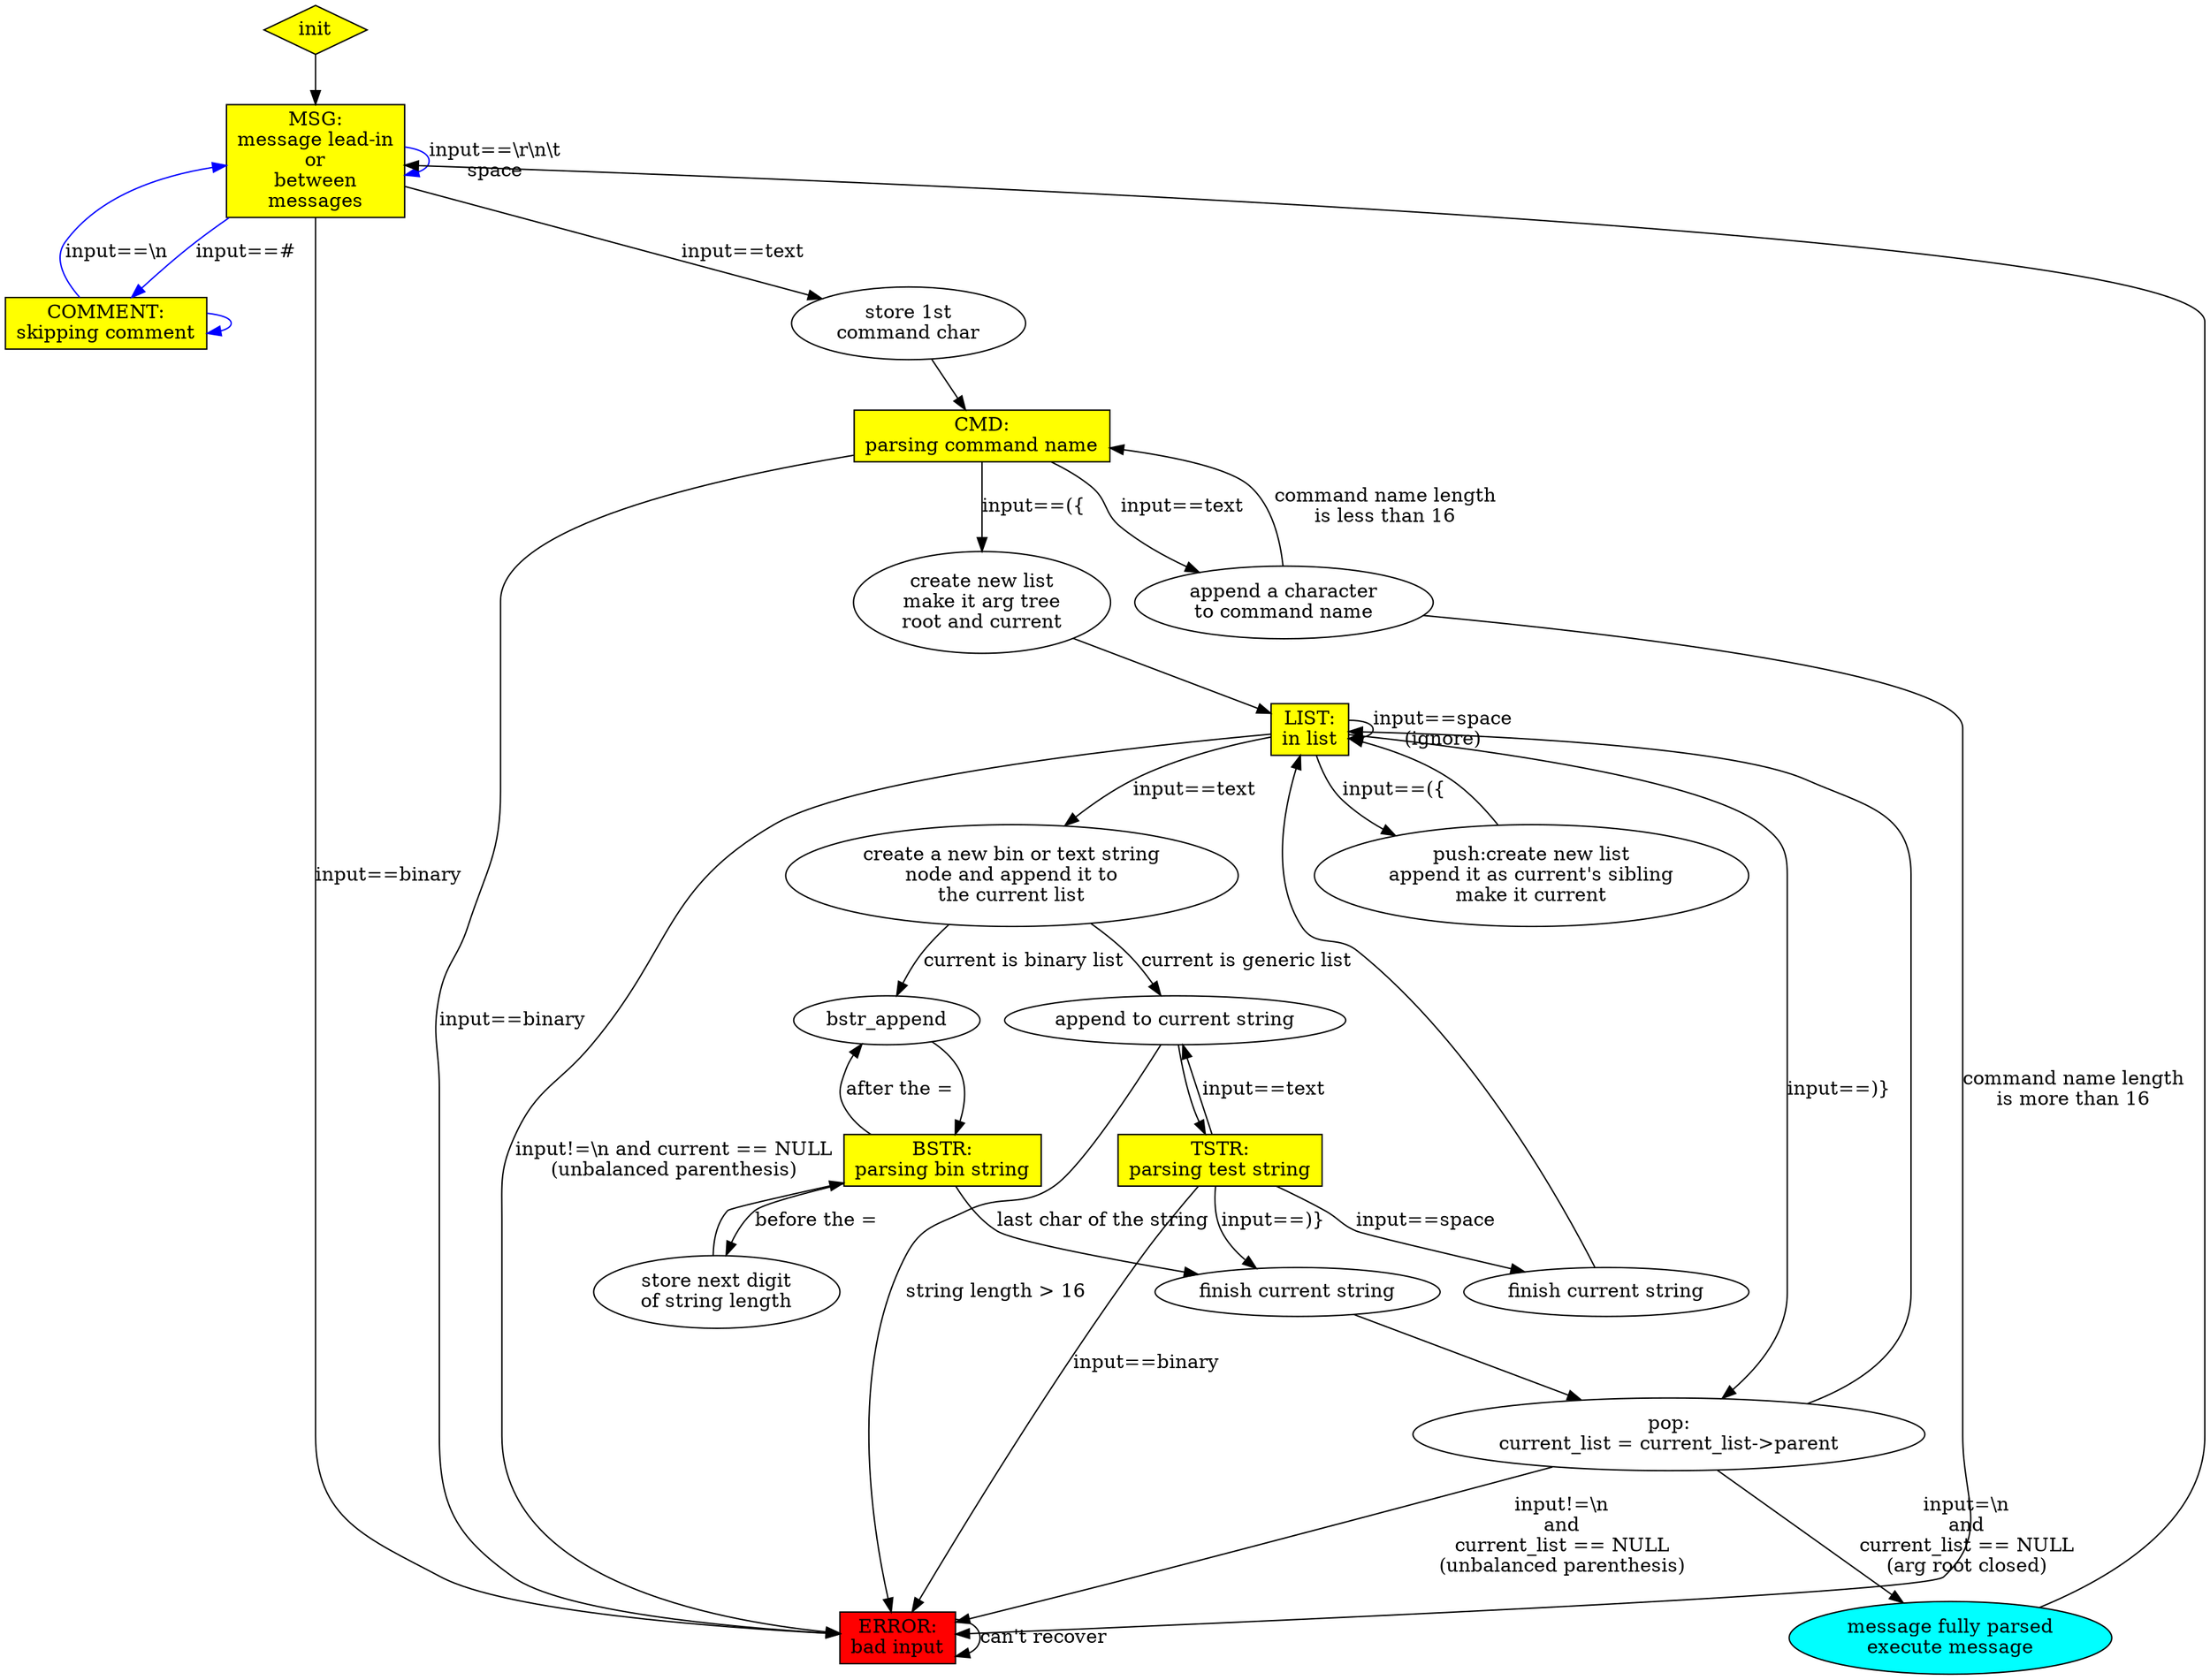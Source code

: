 digraph parse_state_macine {


MSG [label="MSG:\nmessage lead-in\nor\nbetween\nmessages" shape=box style=filled fillcolor=yellow]
COMMENT [label="COMMENT:\nskipping comment" shape=box style=filled fillcolor=yellow]
CMD [label="CMD:\nparsing command name" shape=box style=filled fillcolor=yellow]
TSTR [label="TSTR:\nparsing test string" shape=box style=filled fillcolor=yellow]
BSTR [label="BSTR:\nparsing bin string" shape=box style=filled fillcolor=yellow]
LIST [label="LIST:\nin list" shape=box style=filled fillcolor=yellow]
ERROR [label="ERROR:\nbad input" shape=box style=filled fillcolor=red]

######## MSG

init [shape="diamond" style=filled fillcolor=yellow]
init -> MSG

msg_append [label="store 1st\ncommand char"]

MSG -> COMMENT [label="input==#" color=blue]
MSG -> MSG [label="input==\\r\\n\\t\nspace" color=blue]
MSG -> ERROR [label="input==binary"]
MSG -> msg_append [label="input==text"]
msg_append -> CMD

######## COMMENT

COMMENT -> MSG [label="input==\\n" color=blue]
COMMENT -> COMMENT [color=blue]


######## CMD
cmd_list_new [label="create new list\nmake it arg tree\nroot and current"]
cmd_list_new -> LIST
cmd_append [label="append a character\nto command name"]
cmd_append -> CMD [label="command name length\nis less than 16"]
cmd_append -> ERROR [label="command name length\nis more than 16"]
CMD -> cmd_list_new [label="input==({"]
CMD -> ERROR [label="input==binary"]
CMD -> cmd_append [label="input==text"]

######## LIST
got_msg [label="message fully parsed\nexecute message"  style=filled fillcolor=cyan]
got_msg -> MSG
pop [label="pop:\ncurrent_list = current_list->parent"]
pop -> got_msg [label="input=\\n\nand\ncurrent_list == NULL\n(arg root closed)"]
pop -> ERROR [label="input!=\\n\nand\ncurrent_list == NULL\n(unbalanced parenthesis)"]
pop -> LIST
push [label="push:\create new list\nappend it as current's sibling\nmake it current"]
push->LIST
new_str [label="create a new bin or text string\nnode and append it to\nthe current list"]
new_str -> tstr_append [label="current is generic list"]
new_str -> bstr_append [label="current is binary list"]

LIST -> pop [label="input==)}"]
LIST -> push [label="input==({"]
LIST -> LIST [label="input==space\n(ignore)"]
LIST -> ERROR [label="input!=\\n and current == NULL\n(unbalanced parenthesis)"]
LIST -> new_str [label="input==text"]

######## TSTR
str_fin [label="finish current string\n"]
str_fin -> LIST
str_fin_pop [label="finish current string\n"]
str_fin_pop -> pop
tstr_append [label="append to current string\n"]
tstr_append -> ERROR [label="string length > 16"]
tstr_append -> TSTR
TSTR -> str_fin [label="input==space"]
TSTR -> str_fin_pop [label="input==)}"]
TSTR -> ERROR [label="input==binary"]
TSTR -> tstr_append [label="input==text"]

######## BSTR
read_base64 [label="store next digit\nof string length"]
read_base64 -> BSTR
bstr_append -> BSTR
BSTR -> read_base64 [label="before the ="]
BSTR -> bstr_append [label="after the ="]
BSTR -> str_fin_pop [label="last char of the string"]

######## ERR
ERROR -> ERROR [label="can't recover"]

}
